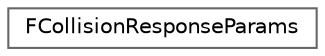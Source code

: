 digraph "Graphical Class Hierarchy"
{
 // INTERACTIVE_SVG=YES
 // LATEX_PDF_SIZE
  bgcolor="transparent";
  edge [fontname=Helvetica,fontsize=10,labelfontname=Helvetica,labelfontsize=10];
  node [fontname=Helvetica,fontsize=10,shape=box,height=0.2,width=0.4];
  rankdir="LR";
  Node0 [id="Node000000",label="FCollisionResponseParams",height=0.2,width=0.4,color="grey40", fillcolor="white", style="filled",URL="$da/d53/structFCollisionResponseParams.html",tooltip="Structure that defines response container for the query."];
}
